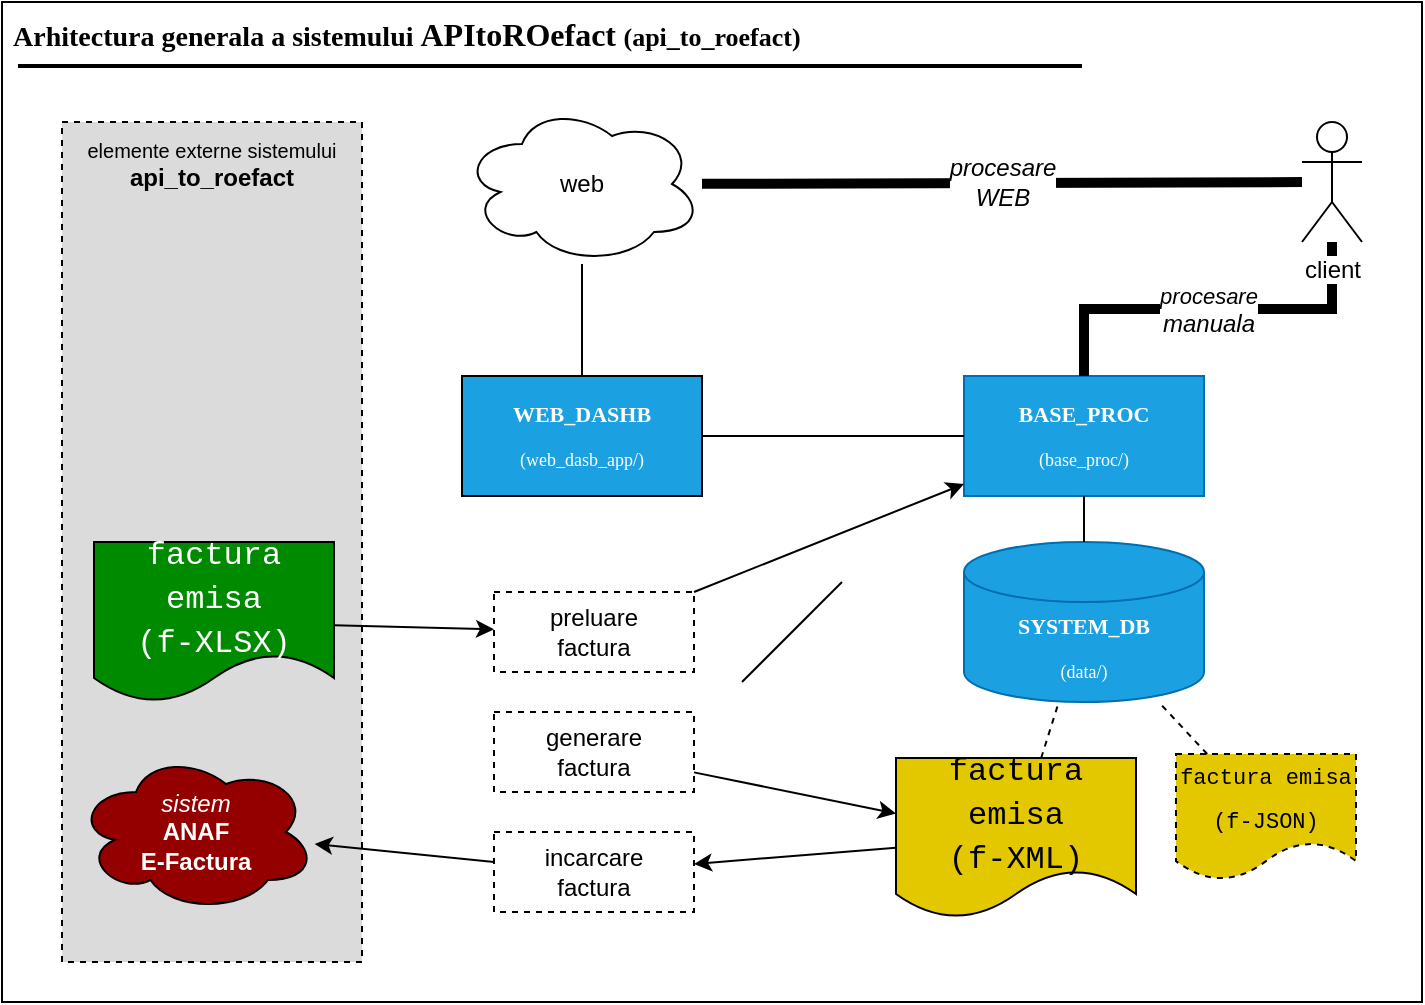 <mxfile version="22.0.3" type="device">
  <diagram name="Page-1" id="Ty_NPIr8UMJ6YvIxmLYT">
    <mxGraphModel dx="1038" dy="608" grid="1" gridSize="10" guides="1" tooltips="1" connect="1" arrows="1" fold="1" page="1" pageScale="1" pageWidth="827" pageHeight="1169" math="0" shadow="0">
      <root>
        <mxCell id="0" />
        <mxCell id="1" parent="0" />
        <mxCell id="UkepkLBr_rH7Vj_UJoZB-37" value="&lt;font style=&quot;font-size: 14px;&quot;&gt;&amp;nbsp;Arhitectura generala a sistemului&amp;nbsp;&lt;/font&gt;&lt;font style=&quot;font-size: 16px;&quot; face=&quot;Tahoma&quot;&gt;APItoROefact&lt;/font&gt;&lt;span style=&quot;background-color: initial;&quot;&gt;&amp;nbsp;&lt;/span&gt;&lt;font face=&quot;Lucida Console&quot; style=&quot;background-color: initial; font-size: 13px;&quot;&gt;(api_to_roefact)&lt;/font&gt;" style="rounded=0;whiteSpace=wrap;html=1;fillColor=#ffffff;align=left;verticalAlign=top;fontFamily=Verdana;fontSize=15;fontStyle=1;strokeColor=#000000;fontColor=#000000;" parent="1" vertex="1">
          <mxGeometry x="20" width="710" height="500" as="geometry" />
        </mxCell>
        <mxCell id="UkepkLBr_rH7Vj_UJoZB-34" value="&lt;font style=&quot;font-size: 10px;&quot;&gt;elemente externe sistemului&lt;/font&gt;&lt;br&gt;&lt;b&gt;&lt;font style=&quot;font-size: 12px;&quot;&gt;api_to_roefact&lt;/font&gt;&lt;/b&gt;" style="rounded=0;whiteSpace=wrap;html=1;verticalAlign=top;dashed=1;strokeWidth=1;fillColor=#DBDBDB;fontColor=#000000;strokeColor=#000000;" parent="1" vertex="1">
          <mxGeometry x="50" y="60" width="150" height="420" as="geometry" />
        </mxCell>
        <mxCell id="UkepkLBr_rH7Vj_UJoZB-1" value="&lt;div style=&quot;line-height: 22px;&quot;&gt;&lt;div style=&quot;font-size: 11px; line-height: 22px;&quot;&gt;BASE_PROC&lt;/div&gt;&lt;div style=&quot;line-height: 22px;&quot;&gt;&lt;span style=&quot;font-weight: normal;&quot;&gt;&lt;font style=&quot;font-size: 9px;&quot; face=&quot;Lucida Console&quot;&gt;(base_proc/)&lt;/font&gt;&lt;/span&gt;&lt;br&gt;&lt;/div&gt;&lt;/div&gt;" style="rounded=0;whiteSpace=wrap;html=1;fontFamily=Verdana;fontSize=11;fontStyle=1;fillColor=#1ba1e2;fontColor=#ffffff;strokeColor=#006EAF;labelBackgroundColor=none;" parent="1" vertex="1">
          <mxGeometry x="501" y="187" width="120" height="60" as="geometry" />
        </mxCell>
        <mxCell id="UkepkLBr_rH7Vj_UJoZB-2" value="&lt;div style=&quot;color: rgb(255, 255, 255); line-height: 22px;&quot;&gt;&lt;div style=&quot;line-height: 22px;&quot;&gt;&lt;div style=&quot;font-size: 11px; line-height: 22px;&quot;&gt;WEB_DASHB&lt;/div&gt;&lt;div style=&quot;line-height: 22px;&quot;&gt;&lt;font style=&quot;font-weight: normal; font-size: 9px;&quot; face=&quot;Lucida Console&quot;&gt;(web_dasb_app/)&lt;/font&gt;&lt;/div&gt;&lt;/div&gt;&lt;/div&gt;" style="rounded=0;whiteSpace=wrap;html=1;fontFamily=Verdana;fontStyle=1;fontSize=11;fillColor=#1ba1e2;fontColor=#ffffff;strokeColor=#000000;labelBackgroundColor=none;" parent="1" vertex="1">
          <mxGeometry x="250" y="187" width="120" height="60" as="geometry" />
        </mxCell>
        <mxCell id="UkepkLBr_rH7Vj_UJoZB-3" value="&lt;div style=&quot;line-height: 22px;&quot;&gt;&lt;div style=&quot;font-size: 11px; line-height: 22px;&quot;&gt;SYSTEM_DB&lt;/div&gt;&lt;div style=&quot;line-height: 22px;&quot;&gt;&lt;font style=&quot;font-size: 9px; font-weight: normal;&quot; face=&quot;Lucida Console&quot;&gt;(data/)&lt;/font&gt;&lt;/div&gt;&lt;/div&gt;" style="shape=cylinder3;whiteSpace=wrap;html=1;boundedLbl=1;backgroundOutline=1;size=15;fontFamily=Verdana;fontSize=11;fontStyle=1;strokeColor=#006EAF;fillColor=#1ba1e2;fontColor=#ffffff;labelBackgroundColor=none;" parent="1" vertex="1">
          <mxGeometry x="501" y="270" width="120" height="80" as="geometry" />
        </mxCell>
        <mxCell id="UkepkLBr_rH7Vj_UJoZB-4" value="&lt;font color=&quot;#000000&quot;&gt;web&lt;/font&gt;" style="ellipse;shape=cloud;whiteSpace=wrap;html=1;fillColor=#FFFFFF;fontColor=#ffffff;strokeColor=#000000;" parent="1" vertex="1">
          <mxGeometry x="250" y="51" width="120" height="80" as="geometry" />
        </mxCell>
        <mxCell id="UkepkLBr_rH7Vj_UJoZB-6" value="&lt;div style=&quot;color: rgb(255, 255, 255); font-family: Consolas, &amp;quot;Courier New&amp;quot;, monospace; font-size: 16px; line-height: 22px;&quot;&gt;factura emisa&lt;/div&gt;&lt;div style=&quot;color: rgb(255, 255, 255); font-family: Consolas, &amp;quot;Courier New&amp;quot;, monospace; font-size: 16px; line-height: 22px;&quot;&gt;(f-XLSX)&lt;/div&gt;" style="shape=document;whiteSpace=wrap;html=1;boundedLbl=1;fillColor=#008a00;fontColor=#ffffff;strokeColor=#000000;labelBackgroundColor=none;" parent="1" vertex="1">
          <mxGeometry x="66" y="270" width="120" height="80" as="geometry" />
        </mxCell>
        <mxCell id="UkepkLBr_rH7Vj_UJoZB-7" value="&lt;div style=&quot;font-family: Consolas, &amp;quot;Courier New&amp;quot;, monospace; font-size: 16px; line-height: 22px;&quot;&gt;factura emisa&lt;/div&gt;&lt;div style=&quot;font-family: Consolas, &amp;quot;Courier New&amp;quot;, monospace; font-size: 16px; line-height: 22px;&quot;&gt;(f-XML)&lt;br&gt;&lt;/div&gt;" style="shape=document;whiteSpace=wrap;html=1;boundedLbl=1;fillColor=#e3c800;fontColor=#000000;strokeColor=#000000;labelBackgroundColor=none;" parent="1" vertex="1">
          <mxGeometry x="467" y="378" width="120" height="80" as="geometry" />
        </mxCell>
        <mxCell id="UkepkLBr_rH7Vj_UJoZB-8" value="&lt;div style=&quot;font-family: Consolas, &amp;quot;Courier New&amp;quot;, monospace; font-size: 11px; line-height: 22px;&quot;&gt;factura emisa&lt;/div&gt;&lt;div style=&quot;font-family: Consolas, &amp;quot;Courier New&amp;quot;, monospace; font-size: 11px; line-height: 22px;&quot;&gt;(f-JSON)&lt;br style=&quot;font-size: 11px;&quot;&gt;&lt;/div&gt;" style="shape=document;whiteSpace=wrap;html=1;boundedLbl=1;fontSize=11;dashed=1;fillColor=#e3c800;strokeColor=#000000;fontColor=#000000;labelBackgroundColor=none;" parent="1" vertex="1">
          <mxGeometry x="607" y="376" width="90" height="63" as="geometry" />
        </mxCell>
        <mxCell id="UkepkLBr_rH7Vj_UJoZB-9" value="" style="endArrow=none;html=1;rounded=0;strokeColor=#000000;" parent="1" source="UkepkLBr_rH7Vj_UJoZB-2" target="UkepkLBr_rH7Vj_UJoZB-4" edge="1">
          <mxGeometry width="50" height="50" relative="1" as="geometry">
            <mxPoint x="570" y="350" as="sourcePoint" />
            <mxPoint x="620" y="300" as="targetPoint" />
          </mxGeometry>
        </mxCell>
        <mxCell id="UkepkLBr_rH7Vj_UJoZB-10" value="&lt;i&gt;procesare&lt;/i&gt;&lt;br style=&quot;font-size: 12px; font-style: italic;&quot;&gt;&lt;span style=&quot;font-size: 12px; font-style: italic;&quot;&gt;manuala&lt;/span&gt;" style="endArrow=none;html=1;rounded=0;strokeWidth=5;strokeColor=#000000;labelBackgroundColor=#FFFFFF;fontColor=#000000;edgeStyle=orthogonalEdgeStyle;exitX=0.5;exitY=0;exitDx=0;exitDy=0;" parent="1" source="UkepkLBr_rH7Vj_UJoZB-1" target="UkepkLBr_rH7Vj_UJoZB-5" edge="1">
          <mxGeometry width="50" height="50" relative="1" as="geometry">
            <mxPoint x="380" y="140" as="sourcePoint" />
            <mxPoint x="720" y="70" as="targetPoint" />
          </mxGeometry>
        </mxCell>
        <mxCell id="UkepkLBr_rH7Vj_UJoZB-14" value="procesare&lt;br style=&quot;font-size: 12px;&quot;&gt;WEB" style="endArrow=none;html=1;rounded=0;strokeWidth=5;fontSize=12;fontStyle=2;strokeColor=#000000;labelBackgroundColor=#ffffff;fontColor=#000000;" parent="1" source="UkepkLBr_rH7Vj_UJoZB-4" target="UkepkLBr_rH7Vj_UJoZB-5" edge="1">
          <mxGeometry width="50" height="50" relative="1" as="geometry">
            <mxPoint x="700" y="159" as="sourcePoint" />
            <mxPoint x="840" y="133" as="targetPoint" />
          </mxGeometry>
        </mxCell>
        <mxCell id="UkepkLBr_rH7Vj_UJoZB-16" value="" style="endArrow=none;html=1;rounded=0;strokeColor=#000000;" parent="1" source="UkepkLBr_rH7Vj_UJoZB-1" target="UkepkLBr_rH7Vj_UJoZB-2" edge="1">
          <mxGeometry width="50" height="50" relative="1" as="geometry">
            <mxPoint x="260" y="310" as="sourcePoint" />
            <mxPoint x="310" y="260" as="targetPoint" />
          </mxGeometry>
        </mxCell>
        <mxCell id="UkepkLBr_rH7Vj_UJoZB-17" value="" style="endArrow=none;dashed=1;html=1;rounded=0;strokeColor=#000000;labelBackgroundColor=none;fontColor=#000000;" parent="1" source="UkepkLBr_rH7Vj_UJoZB-8" target="UkepkLBr_rH7Vj_UJoZB-3" edge="1">
          <mxGeometry width="50" height="50" relative="1" as="geometry">
            <mxPoint x="655" y="360" as="sourcePoint" />
            <mxPoint x="705" y="310" as="targetPoint" />
          </mxGeometry>
        </mxCell>
        <mxCell id="UkepkLBr_rH7Vj_UJoZB-18" value="" style="endArrow=none;html=1;rounded=0;strokeColor=#000000;" parent="1" source="UkepkLBr_rH7Vj_UJoZB-3" target="UkepkLBr_rH7Vj_UJoZB-1" edge="1">
          <mxGeometry width="50" height="50" relative="1" as="geometry">
            <mxPoint x="411" y="229" as="sourcePoint" />
            <mxPoint x="246" y="171" as="targetPoint" />
          </mxGeometry>
        </mxCell>
        <mxCell id="UkepkLBr_rH7Vj_UJoZB-20" value="preluare&lt;br&gt;factura" style="rounded=0;whiteSpace=wrap;html=1;dashed=1;strokeColor=#000000;" parent="1" vertex="1">
          <mxGeometry x="266" y="295" width="100" height="40" as="geometry" />
        </mxCell>
        <mxCell id="UkepkLBr_rH7Vj_UJoZB-21" value="generare&lt;br&gt;factura" style="rounded=0;whiteSpace=wrap;html=1;dashed=1;strokeColor=#000000;" parent="1" vertex="1">
          <mxGeometry x="266" y="355" width="100" height="40" as="geometry" />
        </mxCell>
        <mxCell id="UkepkLBr_rH7Vj_UJoZB-22" value="incarcare&lt;br&gt;factura" style="rounded=0;whiteSpace=wrap;html=1;dashed=1;strokeColor=#000000;" parent="1" vertex="1">
          <mxGeometry x="266" y="415" width="100" height="40" as="geometry" />
        </mxCell>
        <mxCell id="UkepkLBr_rH7Vj_UJoZB-23" value="" style="endArrow=none;dashed=1;html=1;rounded=0;strokeColor=#000000;" parent="1" source="UkepkLBr_rH7Vj_UJoZB-7" target="UkepkLBr_rH7Vj_UJoZB-3" edge="1">
          <mxGeometry width="50" height="50" relative="1" as="geometry">
            <mxPoint x="753" y="390" as="sourcePoint" />
            <mxPoint x="732" y="370" as="targetPoint" />
          </mxGeometry>
        </mxCell>
        <mxCell id="UkepkLBr_rH7Vj_UJoZB-24" value="" style="endArrow=classic;html=1;rounded=0;endFill=1;strokeColor=#000000;" parent="1" source="UkepkLBr_rH7Vj_UJoZB-6" target="UkepkLBr_rH7Vj_UJoZB-20" edge="1">
          <mxGeometry width="50" height="50" relative="1" as="geometry">
            <mxPoint x="96" y="445" as="sourcePoint" />
            <mxPoint x="146" y="395" as="targetPoint" />
          </mxGeometry>
        </mxCell>
        <mxCell id="UkepkLBr_rH7Vj_UJoZB-25" value="" style="endArrow=classic;html=1;rounded=0;endFill=1;strokeColor=#000000;" parent="1" source="UkepkLBr_rH7Vj_UJoZB-21" target="UkepkLBr_rH7Vj_UJoZB-7" edge="1">
          <mxGeometry width="50" height="50" relative="1" as="geometry">
            <mxPoint x="160" y="335" as="sourcePoint" />
            <mxPoint x="290" y="346" as="targetPoint" />
          </mxGeometry>
        </mxCell>
        <mxCell id="UkepkLBr_rH7Vj_UJoZB-26" value="" style="endArrow=classic;html=1;rounded=0;endFill=1;strokeColor=#000000;" parent="1" source="UkepkLBr_rH7Vj_UJoZB-7" target="UkepkLBr_rH7Vj_UJoZB-22" edge="1">
          <mxGeometry width="50" height="50" relative="1" as="geometry">
            <mxPoint x="390" y="417" as="sourcePoint" />
            <mxPoint x="490" y="431" as="targetPoint" />
          </mxGeometry>
        </mxCell>
        <mxCell id="UkepkLBr_rH7Vj_UJoZB-27" value="&lt;i&gt;sistem&lt;/i&gt;&lt;br&gt;&lt;b&gt;ANAF&lt;br&gt;E-Factura&lt;/b&gt;" style="ellipse;shape=cloud;whiteSpace=wrap;html=1;fillColor=#940000;fontColor=#ffffff;strokeColor=#000000;" parent="1" vertex="1">
          <mxGeometry x="57" y="375" width="120" height="80" as="geometry" />
        </mxCell>
        <mxCell id="UkepkLBr_rH7Vj_UJoZB-28" value="" style="endArrow=classic;html=1;rounded=0;endFill=1;strokeColor=#000000;" parent="1" source="UkepkLBr_rH7Vj_UJoZB-22" target="UkepkLBr_rH7Vj_UJoZB-27" edge="1">
          <mxGeometry width="50" height="50" relative="1" as="geometry">
            <mxPoint x="476" y="424" as="sourcePoint" />
            <mxPoint x="376" y="438" as="targetPoint" />
          </mxGeometry>
        </mxCell>
        <mxCell id="UkepkLBr_rH7Vj_UJoZB-29" value="" style="endArrow=classic;html=1;rounded=0;endFill=1;strokeColor=#000000;" parent="1" source="UkepkLBr_rH7Vj_UJoZB-20" target="UkepkLBr_rH7Vj_UJoZB-1" edge="1">
          <mxGeometry width="50" height="50" relative="1" as="geometry">
            <mxPoint x="210" y="347" as="sourcePoint" />
            <mxPoint x="290" y="349" as="targetPoint" />
          </mxGeometry>
        </mxCell>
        <mxCell id="VtLx-3Fwim2npLKYGWKy-1" value="" style="endArrow=none;html=1;rounded=0;" edge="1" parent="1">
          <mxGeometry width="50" height="50" relative="1" as="geometry">
            <mxPoint x="390" y="340" as="sourcePoint" />
            <mxPoint x="440" y="290" as="targetPoint" />
          </mxGeometry>
        </mxCell>
        <mxCell id="VtLx-3Fwim2npLKYGWKy-2" value="" style="endArrow=none;html=1;rounded=0;strokeColor=#000000;strokeWidth=2;" edge="1" parent="1">
          <mxGeometry width="50" height="50" relative="1" as="geometry">
            <mxPoint x="28" y="32" as="sourcePoint" />
            <mxPoint x="560" y="32" as="targetPoint" />
          </mxGeometry>
        </mxCell>
        <mxCell id="UkepkLBr_rH7Vj_UJoZB-5" value="client" style="shape=umlActor;verticalLabelPosition=bottom;verticalAlign=top;html=1;outlineConnect=0;strokeColor=#000000;fontColor=#000000;labelBackgroundColor=#ffffff;" parent="1" vertex="1">
          <mxGeometry x="670" y="60" width="30" height="60" as="geometry" />
        </mxCell>
      </root>
    </mxGraphModel>
  </diagram>
</mxfile>
